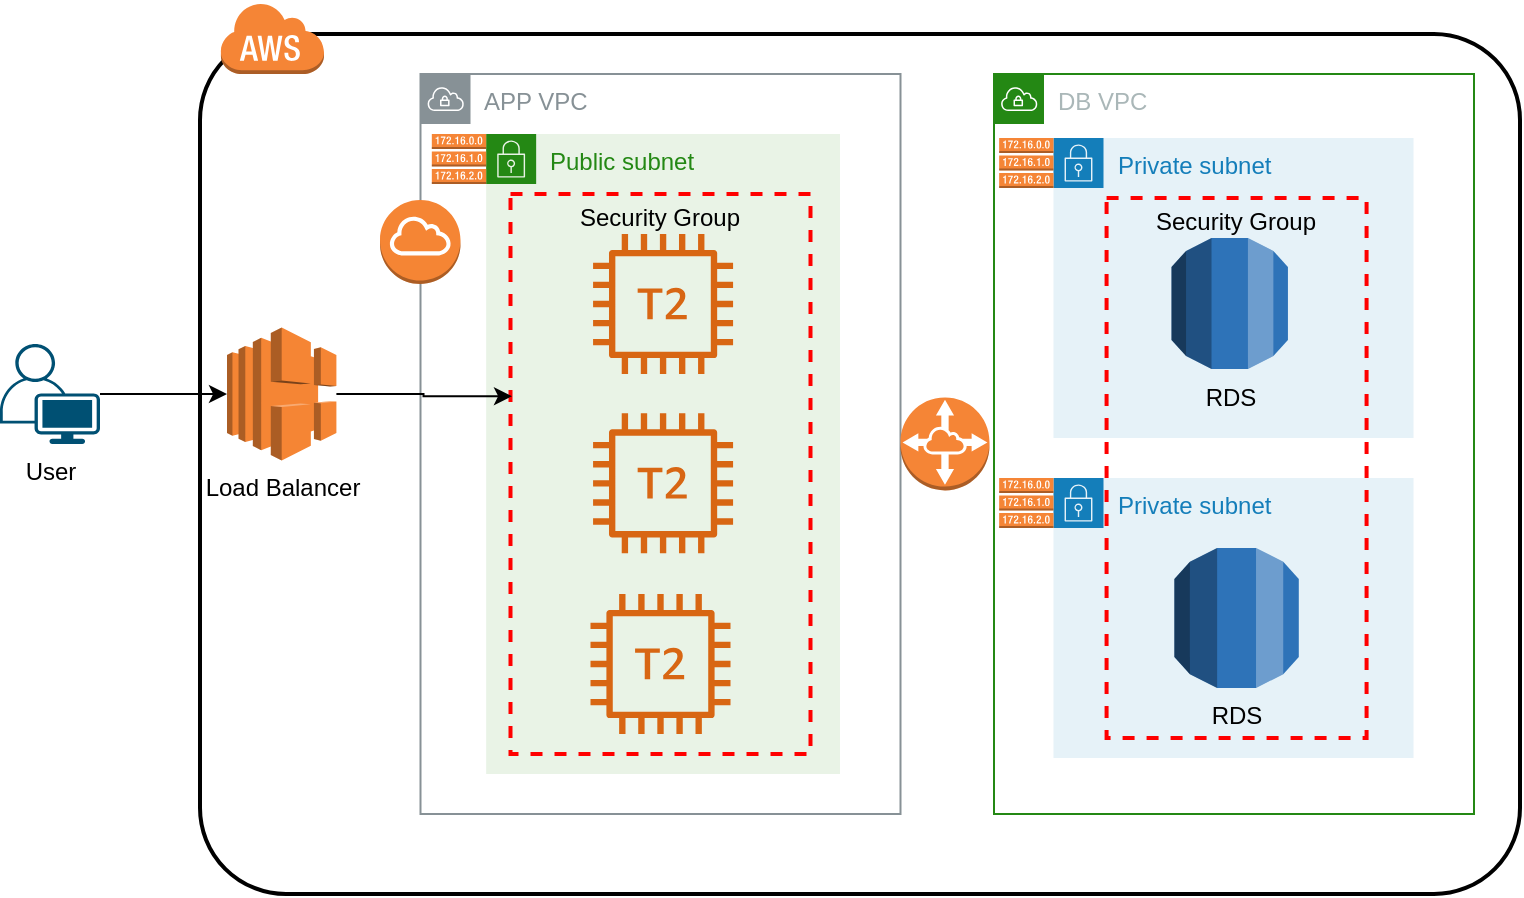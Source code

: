 <mxfile version="13.10.4" type="device"><diagram id="OCuGVJ6I3Rj5nLYpBGp3" name="Page-1"><mxGraphModel dx="946" dy="520" grid="1" gridSize="10" guides="1" tooltips="1" connect="1" arrows="1" fold="1" page="1" pageScale="1" pageWidth="1100" pageHeight="850" math="0" shadow="0"><root><mxCell id="0"/><mxCell id="1" parent="0"/><mxCell id="bWwur2MZwZK5VHQQGHjy-26" value="" style="rounded=1;arcSize=10;dashed=0;fillColor=none;gradientColor=none;strokeWidth=2;" vertex="1" parent="1"><mxGeometry x="190" y="20" width="660" height="430" as="geometry"/></mxCell><mxCell id="bWwur2MZwZK5VHQQGHjy-4" value="Public subnet" style="points=[[0,0],[0.25,0],[0.5,0],[0.75,0],[1,0],[1,0.25],[1,0.5],[1,0.75],[1,1],[0.75,1],[0.5,1],[0.25,1],[0,1],[0,0.75],[0,0.5],[0,0.25]];outlineConnect=0;gradientColor=none;html=1;whiteSpace=wrap;fontSize=12;fontStyle=0;shape=mxgraph.aws4.group;grIcon=mxgraph.aws4.group_security_group;grStroke=0;strokeColor=#248814;fillColor=#E9F3E6;verticalAlign=top;align=left;spacingLeft=30;fontColor=#248814;dashed=0;" vertex="1" parent="1"><mxGeometry x="333.08" y="70" width="176.92" height="320" as="geometry"/></mxCell><mxCell id="bWwur2MZwZK5VHQQGHjy-3" value="APP VPC" style="outlineConnect=0;gradientColor=none;html=1;whiteSpace=wrap;fontSize=12;fontStyle=0;shape=mxgraph.aws4.group;grIcon=mxgraph.aws4.group_vpc;strokeColor=#879196;fillColor=none;verticalAlign=top;align=left;spacingLeft=30;fontColor=#879196;dashed=0;" vertex="1" parent="1"><mxGeometry x="300.25" y="40" width="240" height="370" as="geometry"/></mxCell><mxCell id="bWwur2MZwZK5VHQQGHjy-18" value="Security Group" style="fontStyle=0;verticalAlign=top;align=center;spacingTop=-2;fillColor=none;rounded=0;whiteSpace=wrap;html=1;strokeColor=#FF0000;strokeWidth=2;dashed=1;container=1;collapsible=0;expand=0;recursiveResize=0;" vertex="1" parent="1"><mxGeometry x="345.25" y="100" width="150" height="280" as="geometry"/></mxCell><mxCell id="bWwur2MZwZK5VHQQGHjy-9" value="" style="outlineConnect=0;fontColor=#232F3E;gradientColor=none;fillColor=#D86613;strokeColor=none;dashed=0;verticalLabelPosition=bottom;verticalAlign=top;align=center;html=1;fontSize=12;fontStyle=0;aspect=fixed;pointerEvents=1;shape=mxgraph.aws4.t2_instance;" vertex="1" parent="bWwur2MZwZK5VHQQGHjy-18"><mxGeometry x="40" y="200" width="70" height="70" as="geometry"/></mxCell><mxCell id="bWwur2MZwZK5VHQQGHjy-38" value="" style="outlineConnect=0;fontColor=#232F3E;gradientColor=none;fillColor=#D86613;strokeColor=none;dashed=0;verticalLabelPosition=bottom;verticalAlign=top;align=center;html=1;fontSize=12;fontStyle=0;aspect=fixed;pointerEvents=1;shape=mxgraph.aws4.t2_instance;" vertex="1" parent="bWwur2MZwZK5VHQQGHjy-18"><mxGeometry x="41.29" y="109.68" width="70" height="70" as="geometry"/></mxCell><mxCell id="bWwur2MZwZK5VHQQGHjy-39" value="" style="outlineConnect=0;fontColor=#232F3E;gradientColor=none;fillColor=#D86613;strokeColor=none;dashed=0;verticalLabelPosition=bottom;verticalAlign=top;align=center;html=1;fontSize=12;fontStyle=0;aspect=fixed;pointerEvents=1;shape=mxgraph.aws4.t2_instance;" vertex="1" parent="bWwur2MZwZK5VHQQGHjy-18"><mxGeometry x="41.29" y="20" width="70" height="70" as="geometry"/></mxCell><mxCell id="bWwur2MZwZK5VHQQGHjy-10" value="" style="outlineConnect=0;dashed=0;verticalLabelPosition=bottom;verticalAlign=top;align=center;html=1;shape=mxgraph.aws3.internet_gateway;fillColor=#F58534;gradientColor=none;" vertex="1" parent="1"><mxGeometry x="280" y="103" width="40.25" height="42" as="geometry"/></mxCell><mxCell id="bWwur2MZwZK5VHQQGHjy-13" value="" style="outlineConnect=0;dashed=0;verticalLabelPosition=bottom;verticalAlign=top;align=center;html=1;shape=mxgraph.aws3.vpc_peering;fillColor=#F58536;gradientColor=none;" vertex="1" parent="1"><mxGeometry x="540.25" y="201.78" width="44.5" height="46.43" as="geometry"/></mxCell><mxCell id="bWwur2MZwZK5VHQQGHjy-14" value="" style="outlineConnect=0;dashed=0;verticalLabelPosition=bottom;verticalAlign=top;align=center;html=1;shape=mxgraph.aws3.route_table;fillColor=#F58536;gradientColor=none;" vertex="1" parent="1"><mxGeometry x="305.91" y="70" width="27.17" height="25" as="geometry"/></mxCell><mxCell id="bWwur2MZwZK5VHQQGHjy-40" value="" style="edgeStyle=orthogonalEdgeStyle;rounded=0;orthogonalLoop=1;jettySize=auto;html=1;entryX=0.005;entryY=0.361;entryDx=0;entryDy=0;entryPerimeter=0;" edge="1" parent="1" source="bWwur2MZwZK5VHQQGHjy-19" target="bWwur2MZwZK5VHQQGHjy-18"><mxGeometry relative="1" as="geometry"/></mxCell><mxCell id="bWwur2MZwZK5VHQQGHjy-19" value="Load Balancer " style="outlineConnect=0;dashed=0;verticalLabelPosition=bottom;verticalAlign=top;align=center;html=1;shape=mxgraph.aws3.elastic_load_balancing;fillColor=#F58534;gradientColor=none;" vertex="1" parent="1"><mxGeometry x="203.5" y="166.75" width="54.7" height="66.5" as="geometry"/></mxCell><mxCell id="bWwur2MZwZK5VHQQGHjy-30" value="" style="edgeStyle=orthogonalEdgeStyle;rounded=0;orthogonalLoop=1;jettySize=auto;html=1;" edge="1" parent="1" source="bWwur2MZwZK5VHQQGHjy-21" target="bWwur2MZwZK5VHQQGHjy-19"><mxGeometry relative="1" as="geometry"/></mxCell><mxCell id="bWwur2MZwZK5VHQQGHjy-21" value="User" style="points=[[0.35,0,0],[0.98,0.51,0],[1,0.71,0],[0.67,1,0],[0,0.795,0],[0,0.65,0]];verticalLabelPosition=bottom;html=1;verticalAlign=top;aspect=fixed;align=center;pointerEvents=1;shape=mxgraph.cisco19.user;fillColor=#005073;strokeColor=none;" vertex="1" parent="1"><mxGeometry x="90" y="175" width="50" height="50" as="geometry"/></mxCell><mxCell id="bWwur2MZwZK5VHQQGHjy-27" value="" style="dashed=0;html=1;shape=mxgraph.aws3.cloud;fillColor=#F58536;gradientColor=none;dashed=0;" vertex="1" parent="1"><mxGeometry x="200.0" y="4" width="52" height="36" as="geometry"/></mxCell><mxCell id="bWwur2MZwZK5VHQQGHjy-31" value="Private subnet" style="points=[[0,0],[0.25,0],[0.5,0],[0.75,0],[1,0],[1,0.25],[1,0.5],[1,0.75],[1,1],[0.75,1],[0.5,1],[0.25,1],[0,1],[0,0.75],[0,0.5],[0,0.25]];outlineConnect=0;gradientColor=none;html=1;whiteSpace=wrap;fontSize=12;fontStyle=0;shape=mxgraph.aws4.group;grIcon=mxgraph.aws4.group_security_group;grStroke=0;strokeColor=#147EBA;fillColor=#E6F2F8;verticalAlign=top;align=left;spacingLeft=30;fontColor=#147EBA;dashed=0;" vertex="1" parent="1"><mxGeometry x="616.75" y="242" width="180" height="140" as="geometry"/></mxCell><mxCell id="bWwur2MZwZK5VHQQGHjy-32" value="Private subnet" style="points=[[0,0],[0.25,0],[0.5,0],[0.75,0],[1,0],[1,0.25],[1,0.5],[1,0.75],[1,1],[0.75,1],[0.5,1],[0.25,1],[0,1],[0,0.75],[0,0.5],[0,0.25]];outlineConnect=0;gradientColor=none;html=1;whiteSpace=wrap;fontSize=12;fontStyle=0;shape=mxgraph.aws4.group;grIcon=mxgraph.aws4.group_security_group;grStroke=0;strokeColor=#147EBA;fillColor=#E6F2F8;verticalAlign=top;align=left;spacingLeft=30;fontColor=#147EBA;dashed=0;" vertex="1" parent="1"><mxGeometry x="616.75" y="72" width="180" height="150" as="geometry"/></mxCell><mxCell id="bWwur2MZwZK5VHQQGHjy-33" value="Security Group" style="fontStyle=0;verticalAlign=top;align=center;spacingTop=-2;fillColor=none;rounded=0;whiteSpace=wrap;html=1;strokeColor=#FF0000;strokeWidth=2;dashed=1;container=1;collapsible=0;expand=0;recursiveResize=0;" vertex="1" parent="1"><mxGeometry x="643.29" y="102" width="130" height="270" as="geometry"/></mxCell><mxCell id="bWwur2MZwZK5VHQQGHjy-34" value="DB VPC" style="points=[[0,0],[0.25,0],[0.5,0],[0.75,0],[1,0],[1,0.25],[1,0.5],[1,0.75],[1,1],[0.75,1],[0.5,1],[0.25,1],[0,1],[0,0.75],[0,0.5],[0,0.25]];outlineConnect=0;gradientColor=none;html=1;whiteSpace=wrap;fontSize=12;fontStyle=0;shape=mxgraph.aws4.group;grIcon=mxgraph.aws4.group_vpc;strokeColor=#248814;fillColor=none;verticalAlign=top;align=left;spacingLeft=30;fontColor=#AAB7B8;dashed=0;" vertex="1" parent="1"><mxGeometry x="587" y="40" width="240" height="370" as="geometry"/></mxCell><mxCell id="bWwur2MZwZK5VHQQGHjy-35" value="" style="outlineConnect=0;dashed=0;verticalLabelPosition=bottom;verticalAlign=top;align=center;html=1;shape=mxgraph.aws3.route_table;fillColor=#F58536;gradientColor=none;" vertex="1" parent="1"><mxGeometry x="589.58" y="72" width="27.17" height="25" as="geometry"/></mxCell><mxCell id="bWwur2MZwZK5VHQQGHjy-36" value="RDS" style="outlineConnect=0;dashed=0;verticalLabelPosition=bottom;verticalAlign=top;align=center;html=1;shape=mxgraph.aws3.rds;fillColor=#2E73B8;gradientColor=none;" vertex="1" parent="1"><mxGeometry x="677.18" y="277" width="62.22" height="70" as="geometry"/></mxCell><mxCell id="bWwur2MZwZK5VHQQGHjy-37" value="RDS" style="outlineConnect=0;dashed=0;verticalLabelPosition=bottom;verticalAlign=top;align=center;html=1;shape=mxgraph.aws3.rds;fillColor=#2E73B8;gradientColor=none;" vertex="1" parent="1"><mxGeometry x="675.75" y="122" width="58.22" height="65.5" as="geometry"/></mxCell><mxCell id="bWwur2MZwZK5VHQQGHjy-41" value="" style="outlineConnect=0;dashed=0;verticalLabelPosition=bottom;verticalAlign=top;align=center;html=1;shape=mxgraph.aws3.route_table;fillColor=#F58536;gradientColor=none;" vertex="1" parent="1"><mxGeometry x="589.58" y="242" width="27.17" height="25" as="geometry"/></mxCell></root></mxGraphModel></diagram></mxfile>